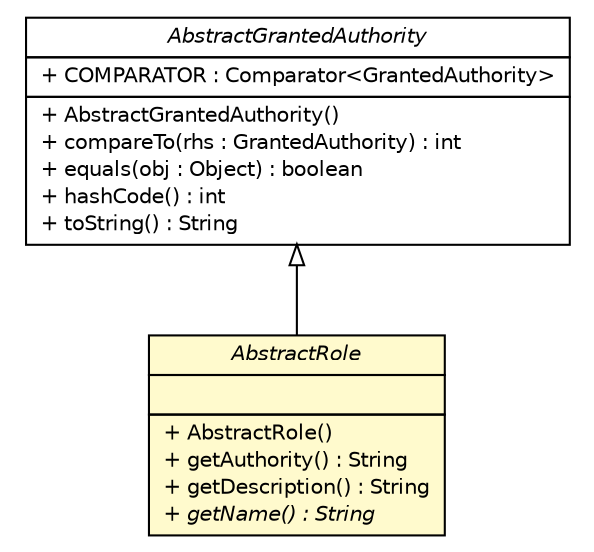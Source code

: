 #!/usr/local/bin/dot
#
# Class diagram 
# Generated by UMLGraph version R5_6-24-gf6e263 (http://www.umlgraph.org/)
#

digraph G {
	edge [fontname="Helvetica",fontsize=10,labelfontname="Helvetica",labelfontsize=10];
	node [fontname="Helvetica",fontsize=10,shape=plaintext];
	nodesep=0.25;
	ranksep=0.5;
	// cn.home1.oss.lib.security.api.AbstractRole
	c1033 [label=<<table title="cn.home1.oss.lib.security.api.AbstractRole" border="0" cellborder="1" cellspacing="0" cellpadding="2" port="p" bgcolor="lemonChiffon" href="./AbstractRole.html">
		<tr><td><table border="0" cellspacing="0" cellpadding="1">
<tr><td align="center" balign="center"><font face="Helvetica-Oblique"> AbstractRole </font></td></tr>
		</table></td></tr>
		<tr><td><table border="0" cellspacing="0" cellpadding="1">
<tr><td align="left" balign="left">  </td></tr>
		</table></td></tr>
		<tr><td><table border="0" cellspacing="0" cellpadding="1">
<tr><td align="left" balign="left"> + AbstractRole() </td></tr>
<tr><td align="left" balign="left"> + getAuthority() : String </td></tr>
<tr><td align="left" balign="left"> + getDescription() : String </td></tr>
<tr><td align="left" balign="left"><font face="Helvetica-Oblique" point-size="10.0"> + getName() : String </font></td></tr>
		</table></td></tr>
		</table>>, URL="./AbstractRole.html", fontname="Helvetica", fontcolor="black", fontsize=10.0];
	// cn.home1.oss.lib.security.api.AbstractGrantedAuthority
	c1038 [label=<<table title="cn.home1.oss.lib.security.api.AbstractGrantedAuthority" border="0" cellborder="1" cellspacing="0" cellpadding="2" port="p" href="./AbstractGrantedAuthority.html">
		<tr><td><table border="0" cellspacing="0" cellpadding="1">
<tr><td align="center" balign="center"><font face="Helvetica-Oblique"> AbstractGrantedAuthority </font></td></tr>
		</table></td></tr>
		<tr><td><table border="0" cellspacing="0" cellpadding="1">
<tr><td align="left" balign="left"> + COMPARATOR : Comparator&lt;GrantedAuthority&gt; </td></tr>
		</table></td></tr>
		<tr><td><table border="0" cellspacing="0" cellpadding="1">
<tr><td align="left" balign="left"> + AbstractGrantedAuthority() </td></tr>
<tr><td align="left" balign="left"> + compareTo(rhs : GrantedAuthority) : int </td></tr>
<tr><td align="left" balign="left"> + equals(obj : Object) : boolean </td></tr>
<tr><td align="left" balign="left"> + hashCode() : int </td></tr>
<tr><td align="left" balign="left"> + toString() : String </td></tr>
		</table></td></tr>
		</table>>, URL="./AbstractGrantedAuthority.html", fontname="Helvetica", fontcolor="black", fontsize=10.0];
	//cn.home1.oss.lib.security.api.AbstractRole extends cn.home1.oss.lib.security.api.AbstractGrantedAuthority
	c1038:p -> c1033:p [dir=back,arrowtail=empty];
}

